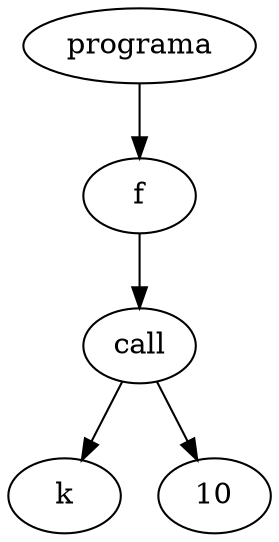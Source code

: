 digraph G {
node_0x17da630 [label="programa"]
node_0x17da5e0 [label="f"]
node_0x17da630 -> node_0x17da5e0
node_0x17da570 [label="call"]
node_0x17da5e0 -> node_0x17da570
node_0x17da480 [label="k"]
node_0x17da570 -> node_0x17da480
node_0x17da520 [label="10"]
node_0x17da570 -> node_0x17da520
}
